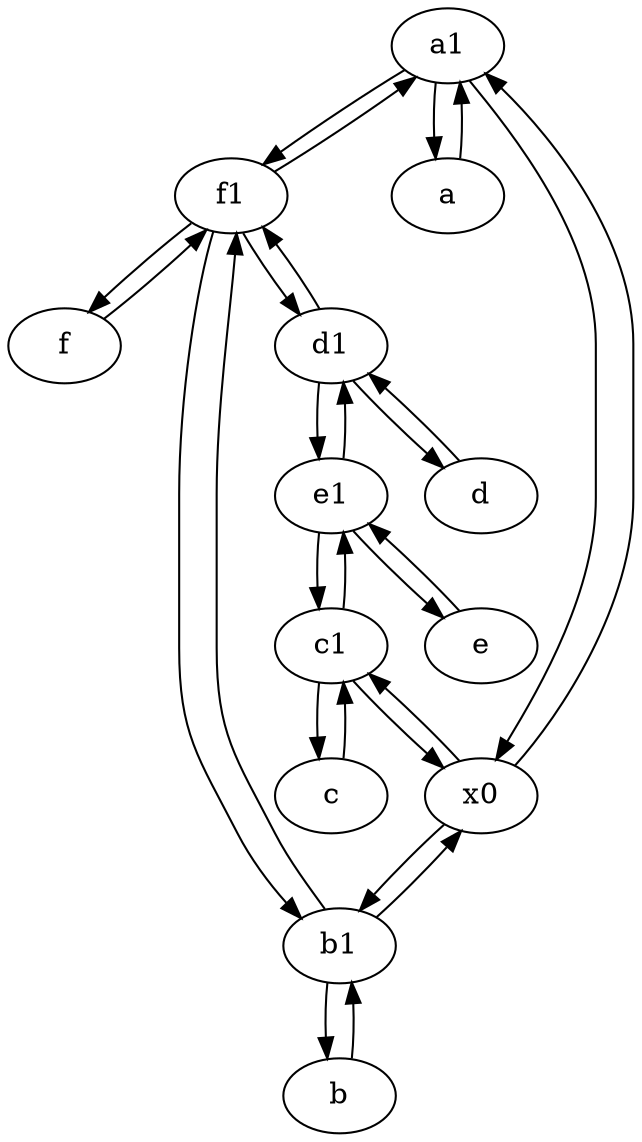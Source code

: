 digraph  {
	a1 [pos="40,15!"];
	e1 [pos="25,45!"];
	f1;
	a [pos="40,10!"];
	x0;
	c1 [pos="30,15!"];
	e [pos="30,50!"];
	f [pos="15,45!"];
	b [pos="50,20!"];
	b1 [pos="45,20!"];
	d1 [pos="25,30!"];
	d [pos="20,30!"];
	c [pos="20,10!"];
	e -> e1;
	d1 -> d;
	x0 -> c1;
	f1 -> a1;
	b1 -> b;
	f1 -> f;
	c -> c1;
	b1 -> x0;
	b -> b1;
	b1 -> f1;
	f1 -> d1;
	x0 -> b1;
	d1 -> f1;
	c1 -> e1;
	d1 -> e1;
	f -> f1;
	f1 -> b1;
	e1 -> d1;
	c1 -> x0;
	e1 -> e;
	a1 -> x0;
	a -> a1;
	e1 -> c1;
	a1 -> f1;
	x0 -> a1;
	a1 -> a;
	c1 -> c;
	d -> d1;

	}
